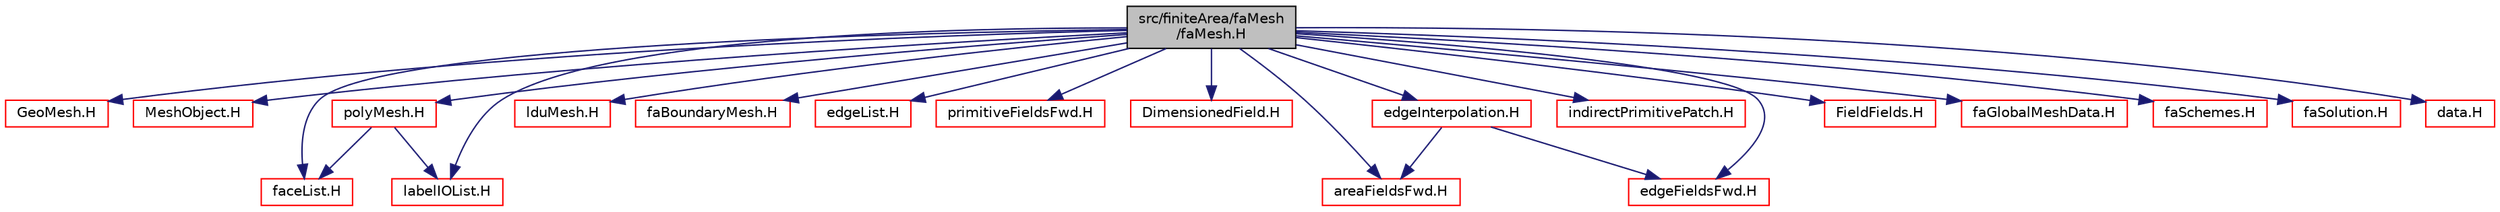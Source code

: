 digraph "src/finiteArea/faMesh/faMesh.H"
{
  bgcolor="transparent";
  edge [fontname="Helvetica",fontsize="10",labelfontname="Helvetica",labelfontsize="10"];
  node [fontname="Helvetica",fontsize="10",shape=record];
  Node1 [label="src/finiteArea/faMesh\l/faMesh.H",height=0.2,width=0.4,color="black", fillcolor="grey75", style="filled" fontcolor="black"];
  Node1 -> Node2 [color="midnightblue",fontsize="10",style="solid",fontname="Helvetica"];
  Node2 [label="GeoMesh.H",height=0.2,width=0.4,color="red",URL="$GeoMesh_8H.html"];
  Node1 -> Node3 [color="midnightblue",fontsize="10",style="solid",fontname="Helvetica"];
  Node3 [label="MeshObject.H",height=0.2,width=0.4,color="red",URL="$MeshObject_8H.html"];
  Node1 -> Node4 [color="midnightblue",fontsize="10",style="solid",fontname="Helvetica"];
  Node4 [label="polyMesh.H",height=0.2,width=0.4,color="red",URL="$polyMesh_8H.html"];
  Node4 -> Node5 [color="midnightblue",fontsize="10",style="solid",fontname="Helvetica"];
  Node5 [label="faceList.H",height=0.2,width=0.4,color="red",URL="$faceList_8H.html"];
  Node4 -> Node6 [color="midnightblue",fontsize="10",style="solid",fontname="Helvetica"];
  Node6 [label="labelIOList.H",height=0.2,width=0.4,color="red",URL="$labelIOList_8H.html"];
  Node1 -> Node7 [color="midnightblue",fontsize="10",style="solid",fontname="Helvetica"];
  Node7 [label="lduMesh.H",height=0.2,width=0.4,color="red",URL="$lduMesh_8H.html"];
  Node1 -> Node8 [color="midnightblue",fontsize="10",style="solid",fontname="Helvetica"];
  Node8 [label="faBoundaryMesh.H",height=0.2,width=0.4,color="red",URL="$faBoundaryMesh_8H.html"];
  Node1 -> Node9 [color="midnightblue",fontsize="10",style="solid",fontname="Helvetica"];
  Node9 [label="edgeList.H",height=0.2,width=0.4,color="red",URL="$edgeList_8H.html"];
  Node1 -> Node5 [color="midnightblue",fontsize="10",style="solid",fontname="Helvetica"];
  Node1 -> Node10 [color="midnightblue",fontsize="10",style="solid",fontname="Helvetica"];
  Node10 [label="primitiveFieldsFwd.H",height=0.2,width=0.4,color="red",URL="$primitiveFieldsFwd_8H.html",tooltip="Forward declarations of the specialisations of Field&lt;T&gt; for scalar, vector and tensor. "];
  Node1 -> Node11 [color="midnightblue",fontsize="10",style="solid",fontname="Helvetica"];
  Node11 [label="DimensionedField.H",height=0.2,width=0.4,color="red",URL="$DimensionedField_8H.html"];
  Node1 -> Node12 [color="midnightblue",fontsize="10",style="solid",fontname="Helvetica"];
  Node12 [label="areaFieldsFwd.H",height=0.2,width=0.4,color="red",URL="$areaFieldsFwd_8H.html",tooltip="Forwards and collection of common area field types. "];
  Node1 -> Node13 [color="midnightblue",fontsize="10",style="solid",fontname="Helvetica"];
  Node13 [label="edgeFieldsFwd.H",height=0.2,width=0.4,color="red",URL="$edgeFieldsFwd_8H.html",tooltip="Forwards for edge field types. "];
  Node1 -> Node14 [color="midnightblue",fontsize="10",style="solid",fontname="Helvetica"];
  Node14 [label="indirectPrimitivePatch.H",height=0.2,width=0.4,color="red",URL="$indirectPrimitivePatch_8H.html"];
  Node1 -> Node15 [color="midnightblue",fontsize="10",style="solid",fontname="Helvetica"];
  Node15 [label="edgeInterpolation.H",height=0.2,width=0.4,color="red",URL="$edgeInterpolation_8H.html"];
  Node15 -> Node12 [color="midnightblue",fontsize="10",style="solid",fontname="Helvetica"];
  Node15 -> Node13 [color="midnightblue",fontsize="10",style="solid",fontname="Helvetica"];
  Node1 -> Node6 [color="midnightblue",fontsize="10",style="solid",fontname="Helvetica"];
  Node1 -> Node16 [color="midnightblue",fontsize="10",style="solid",fontname="Helvetica"];
  Node16 [label="FieldFields.H",height=0.2,width=0.4,color="red",URL="$FieldFields_8H.html"];
  Node1 -> Node17 [color="midnightblue",fontsize="10",style="solid",fontname="Helvetica"];
  Node17 [label="faGlobalMeshData.H",height=0.2,width=0.4,color="red",URL="$faGlobalMeshData_8H.html"];
  Node1 -> Node18 [color="midnightblue",fontsize="10",style="solid",fontname="Helvetica"];
  Node18 [label="faSchemes.H",height=0.2,width=0.4,color="red",URL="$faSchemes_8H.html"];
  Node1 -> Node19 [color="midnightblue",fontsize="10",style="solid",fontname="Helvetica"];
  Node19 [label="faSolution.H",height=0.2,width=0.4,color="red",URL="$faSolution_8H.html"];
  Node1 -> Node20 [color="midnightblue",fontsize="10",style="solid",fontname="Helvetica"];
  Node20 [label="data.H",height=0.2,width=0.4,color="red",URL="$data_8H.html"];
}
